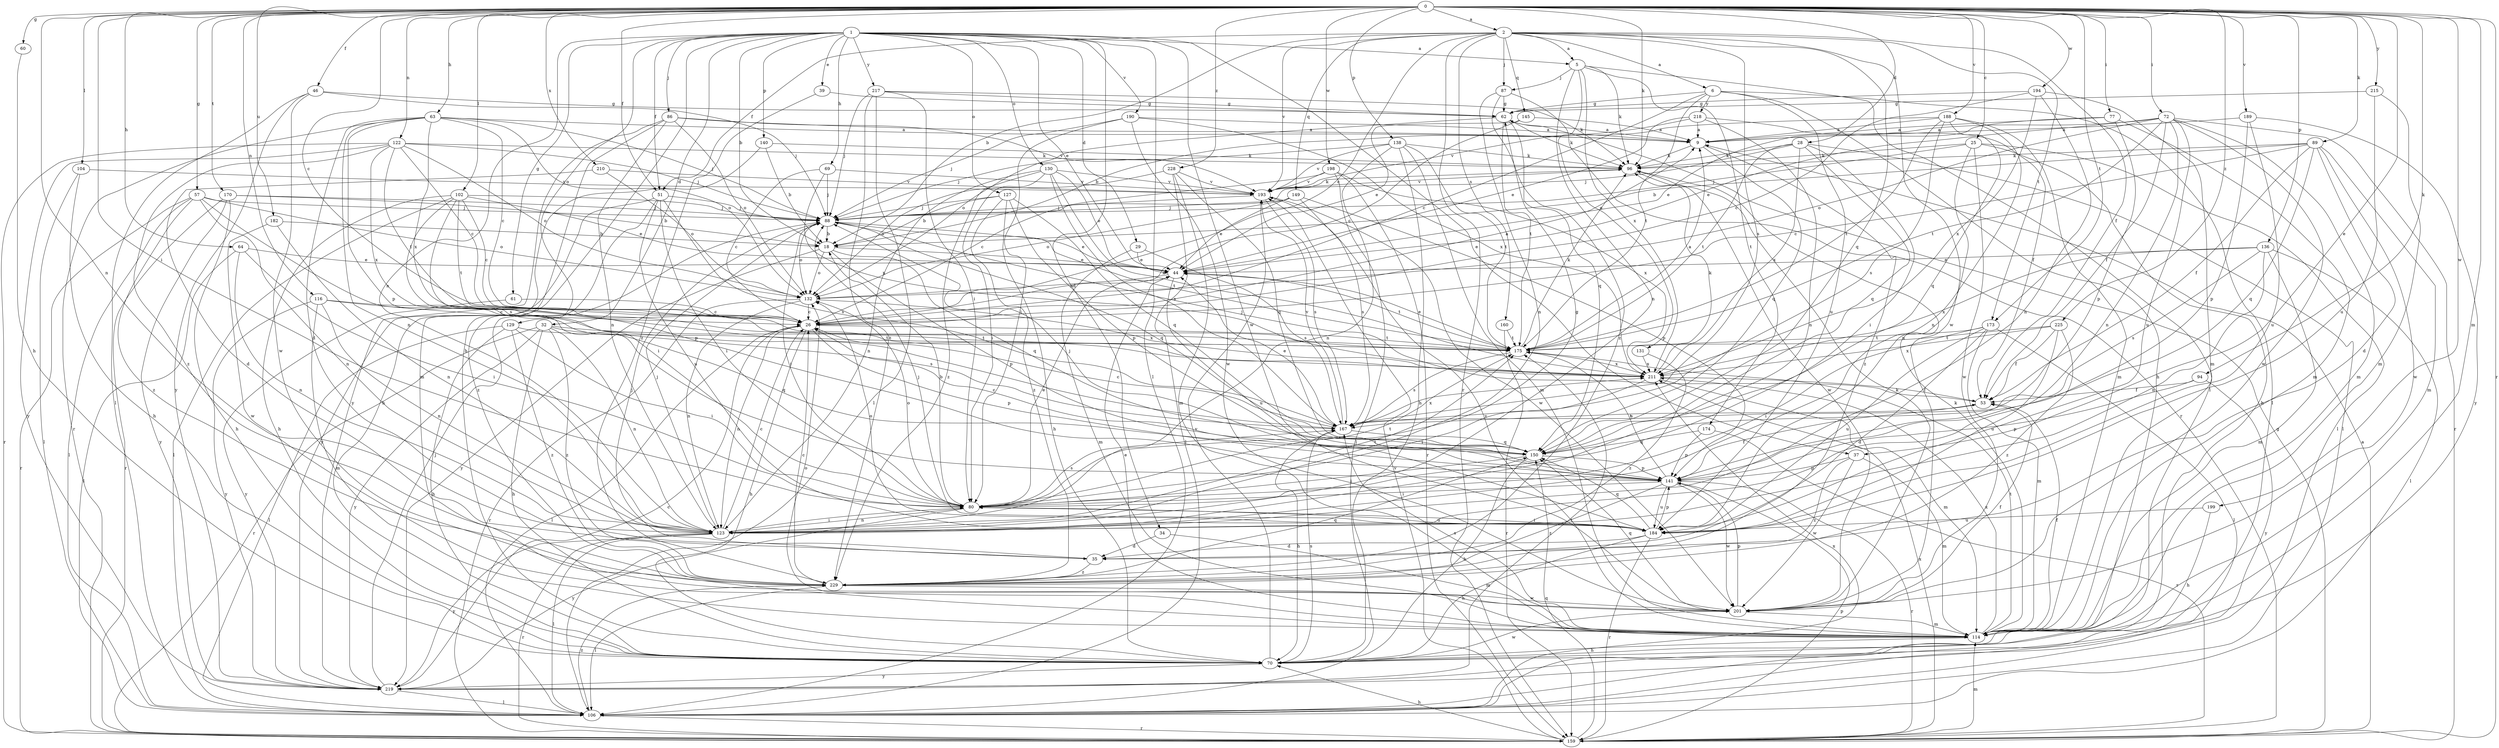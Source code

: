 strict digraph  {
0;
1;
2;
5;
6;
9;
18;
25;
26;
28;
29;
32;
34;
35;
37;
39;
44;
46;
51;
53;
57;
60;
61;
62;
63;
64;
69;
70;
72;
77;
80;
86;
87;
88;
89;
94;
96;
102;
104;
106;
114;
116;
122;
123;
127;
129;
130;
131;
132;
136;
138;
140;
141;
145;
149;
150;
159;
160;
167;
170;
173;
174;
175;
182;
184;
188;
189;
190;
193;
194;
198;
199;
201;
210;
211;
215;
217;
218;
219;
225;
228;
229;
0 -> 2  [label=a];
0 -> 25  [label=c];
0 -> 26  [label=c];
0 -> 28  [label=d];
0 -> 37  [label=e];
0 -> 46  [label=f];
0 -> 51  [label=f];
0 -> 57  [label=g];
0 -> 60  [label=g];
0 -> 63  [label=h];
0 -> 64  [label=h];
0 -> 72  [label=i];
0 -> 77  [label=i];
0 -> 80  [label=i];
0 -> 89  [label=k];
0 -> 94  [label=k];
0 -> 96  [label=k];
0 -> 102  [label=l];
0 -> 104  [label=l];
0 -> 114  [label=m];
0 -> 116  [label=n];
0 -> 122  [label=n];
0 -> 123  [label=n];
0 -> 136  [label=p];
0 -> 138  [label=p];
0 -> 159  [label=r];
0 -> 170  [label=t];
0 -> 173  [label=t];
0 -> 182  [label=u];
0 -> 188  [label=v];
0 -> 189  [label=v];
0 -> 194  [label=w];
0 -> 198  [label=w];
0 -> 199  [label=w];
0 -> 210  [label=x];
0 -> 215  [label=y];
0 -> 225  [label=z];
0 -> 228  [label=z];
1 -> 5  [label=a];
1 -> 18  [label=b];
1 -> 29  [label=d];
1 -> 32  [label=d];
1 -> 34  [label=d];
1 -> 37  [label=e];
1 -> 39  [label=e];
1 -> 44  [label=e];
1 -> 51  [label=f];
1 -> 61  [label=g];
1 -> 69  [label=h];
1 -> 70  [label=h];
1 -> 86  [label=j];
1 -> 106  [label=l];
1 -> 123  [label=n];
1 -> 127  [label=o];
1 -> 129  [label=o];
1 -> 130  [label=o];
1 -> 140  [label=p];
1 -> 190  [label=v];
1 -> 201  [label=w];
1 -> 217  [label=y];
2 -> 5  [label=a];
2 -> 6  [label=a];
2 -> 18  [label=b];
2 -> 26  [label=c];
2 -> 51  [label=f];
2 -> 53  [label=f];
2 -> 87  [label=j];
2 -> 145  [label=q];
2 -> 149  [label=q];
2 -> 150  [label=q];
2 -> 159  [label=r];
2 -> 160  [label=s];
2 -> 167  [label=s];
2 -> 173  [label=t];
2 -> 193  [label=v];
2 -> 201  [label=w];
5 -> 87  [label=j];
5 -> 96  [label=k];
5 -> 106  [label=l];
5 -> 123  [label=n];
5 -> 131  [label=o];
5 -> 174  [label=t];
5 -> 211  [label=x];
6 -> 26  [label=c];
6 -> 62  [label=g];
6 -> 70  [label=h];
6 -> 106  [label=l];
6 -> 175  [label=t];
6 -> 184  [label=u];
6 -> 218  [label=y];
9 -> 96  [label=k];
9 -> 150  [label=q];
9 -> 229  [label=z];
18 -> 44  [label=e];
18 -> 132  [label=o];
18 -> 141  [label=p];
18 -> 150  [label=q];
18 -> 219  [label=y];
25 -> 70  [label=h];
25 -> 88  [label=j];
25 -> 96  [label=k];
25 -> 106  [label=l];
25 -> 184  [label=u];
25 -> 201  [label=w];
26 -> 9  [label=a];
26 -> 70  [label=h];
26 -> 106  [label=l];
26 -> 123  [label=n];
26 -> 141  [label=p];
26 -> 175  [label=t];
28 -> 80  [label=i];
28 -> 88  [label=j];
28 -> 96  [label=k];
28 -> 106  [label=l];
28 -> 150  [label=q];
28 -> 175  [label=t];
28 -> 211  [label=x];
29 -> 44  [label=e];
29 -> 114  [label=m];
29 -> 167  [label=s];
32 -> 70  [label=h];
32 -> 123  [label=n];
32 -> 150  [label=q];
32 -> 159  [label=r];
32 -> 175  [label=t];
32 -> 219  [label=y];
32 -> 229  [label=z];
34 -> 35  [label=d];
34 -> 114  [label=m];
35 -> 88  [label=j];
35 -> 229  [label=z];
37 -> 114  [label=m];
37 -> 141  [label=p];
37 -> 201  [label=w];
37 -> 229  [label=z];
39 -> 62  [label=g];
39 -> 229  [label=z];
44 -> 132  [label=o];
44 -> 175  [label=t];
44 -> 184  [label=u];
46 -> 62  [label=g];
46 -> 88  [label=j];
46 -> 106  [label=l];
46 -> 201  [label=w];
46 -> 219  [label=y];
51 -> 80  [label=i];
51 -> 88  [label=j];
51 -> 167  [label=s];
51 -> 184  [label=u];
51 -> 219  [label=y];
51 -> 229  [label=z];
53 -> 88  [label=j];
53 -> 167  [label=s];
57 -> 88  [label=j];
57 -> 106  [label=l];
57 -> 123  [label=n];
57 -> 132  [label=o];
57 -> 159  [label=r];
57 -> 167  [label=s];
57 -> 229  [label=z];
60 -> 70  [label=h];
61 -> 26  [label=c];
61 -> 219  [label=y];
62 -> 9  [label=a];
62 -> 96  [label=k];
62 -> 132  [label=o];
62 -> 150  [label=q];
62 -> 175  [label=t];
63 -> 9  [label=a];
63 -> 26  [label=c];
63 -> 35  [label=d];
63 -> 88  [label=j];
63 -> 123  [label=n];
63 -> 132  [label=o];
63 -> 141  [label=p];
63 -> 159  [label=r];
63 -> 211  [label=x];
64 -> 44  [label=e];
64 -> 80  [label=i];
64 -> 106  [label=l];
64 -> 123  [label=n];
69 -> 26  [label=c];
69 -> 88  [label=j];
69 -> 193  [label=v];
69 -> 211  [label=x];
70 -> 167  [label=s];
70 -> 193  [label=v];
70 -> 201  [label=w];
70 -> 219  [label=y];
72 -> 9  [label=a];
72 -> 44  [label=e];
72 -> 53  [label=f];
72 -> 114  [label=m];
72 -> 123  [label=n];
72 -> 132  [label=o];
72 -> 159  [label=r];
72 -> 175  [label=t];
72 -> 184  [label=u];
72 -> 201  [label=w];
77 -> 9  [label=a];
77 -> 44  [label=e];
77 -> 114  [label=m];
77 -> 141  [label=p];
80 -> 18  [label=b];
80 -> 44  [label=e];
80 -> 62  [label=g];
80 -> 123  [label=n];
80 -> 132  [label=o];
80 -> 167  [label=s];
80 -> 175  [label=t];
80 -> 184  [label=u];
80 -> 219  [label=y];
86 -> 9  [label=a];
86 -> 114  [label=m];
86 -> 123  [label=n];
86 -> 132  [label=o];
86 -> 193  [label=v];
86 -> 219  [label=y];
87 -> 62  [label=g];
87 -> 123  [label=n];
87 -> 159  [label=r];
87 -> 229  [label=z];
88 -> 18  [label=b];
88 -> 44  [label=e];
88 -> 80  [label=i];
88 -> 132  [label=o];
88 -> 150  [label=q];
88 -> 175  [label=t];
89 -> 18  [label=b];
89 -> 26  [label=c];
89 -> 35  [label=d];
89 -> 53  [label=f];
89 -> 96  [label=k];
89 -> 114  [label=m];
89 -> 150  [label=q];
89 -> 201  [label=w];
94 -> 53  [label=f];
94 -> 141  [label=p];
94 -> 219  [label=y];
96 -> 193  [label=v];
96 -> 201  [label=w];
102 -> 26  [label=c];
102 -> 44  [label=e];
102 -> 70  [label=h];
102 -> 80  [label=i];
102 -> 88  [label=j];
102 -> 106  [label=l];
102 -> 141  [label=p];
102 -> 175  [label=t];
104 -> 70  [label=h];
104 -> 106  [label=l];
104 -> 193  [label=v];
106 -> 159  [label=r];
106 -> 211  [label=x];
106 -> 229  [label=z];
114 -> 44  [label=e];
114 -> 53  [label=f];
114 -> 70  [label=h];
114 -> 96  [label=k];
114 -> 132  [label=o];
114 -> 167  [label=s];
114 -> 175  [label=t];
114 -> 193  [label=v];
114 -> 211  [label=x];
116 -> 26  [label=c];
116 -> 114  [label=m];
116 -> 123  [label=n];
116 -> 167  [label=s];
116 -> 219  [label=y];
122 -> 26  [label=c];
122 -> 88  [label=j];
122 -> 96  [label=k];
122 -> 132  [label=o];
122 -> 159  [label=r];
122 -> 175  [label=t];
122 -> 211  [label=x];
122 -> 219  [label=y];
122 -> 229  [label=z];
123 -> 26  [label=c];
123 -> 80  [label=i];
123 -> 88  [label=j];
123 -> 106  [label=l];
123 -> 159  [label=r];
123 -> 175  [label=t];
123 -> 219  [label=y];
127 -> 18  [label=b];
127 -> 70  [label=h];
127 -> 88  [label=j];
127 -> 141  [label=p];
127 -> 150  [label=q];
127 -> 229  [label=z];
129 -> 70  [label=h];
129 -> 80  [label=i];
129 -> 106  [label=l];
129 -> 175  [label=t];
129 -> 229  [label=z];
130 -> 44  [label=e];
130 -> 80  [label=i];
130 -> 123  [label=n];
130 -> 167  [label=s];
130 -> 193  [label=v];
130 -> 211  [label=x];
130 -> 229  [label=z];
131 -> 211  [label=x];
131 -> 229  [label=z];
132 -> 26  [label=c];
132 -> 123  [label=n];
132 -> 159  [label=r];
132 -> 211  [label=x];
136 -> 44  [label=e];
136 -> 106  [label=l];
136 -> 114  [label=m];
136 -> 123  [label=n];
136 -> 167  [label=s];
136 -> 211  [label=x];
138 -> 70  [label=h];
138 -> 88  [label=j];
138 -> 96  [label=k];
138 -> 114  [label=m];
138 -> 123  [label=n];
138 -> 175  [label=t];
138 -> 193  [label=v];
140 -> 18  [label=b];
140 -> 70  [label=h];
140 -> 96  [label=k];
141 -> 53  [label=f];
141 -> 80  [label=i];
141 -> 88  [label=j];
141 -> 159  [label=r];
141 -> 175  [label=t];
141 -> 184  [label=u];
141 -> 201  [label=w];
141 -> 229  [label=z];
145 -> 9  [label=a];
145 -> 26  [label=c];
145 -> 44  [label=e];
149 -> 44  [label=e];
149 -> 88  [label=j];
149 -> 132  [label=o];
149 -> 141  [label=p];
149 -> 167  [label=s];
150 -> 26  [label=c];
150 -> 70  [label=h];
150 -> 80  [label=i];
150 -> 141  [label=p];
159 -> 9  [label=a];
159 -> 62  [label=g];
159 -> 70  [label=h];
159 -> 114  [label=m];
159 -> 141  [label=p];
159 -> 150  [label=q];
159 -> 193  [label=v];
159 -> 211  [label=x];
160 -> 159  [label=r];
160 -> 175  [label=t];
167 -> 26  [label=c];
167 -> 44  [label=e];
167 -> 70  [label=h];
167 -> 150  [label=q];
167 -> 193  [label=v];
167 -> 211  [label=x];
170 -> 18  [label=b];
170 -> 70  [label=h];
170 -> 88  [label=j];
170 -> 159  [label=r];
170 -> 219  [label=y];
173 -> 35  [label=d];
173 -> 80  [label=i];
173 -> 106  [label=l];
173 -> 114  [label=m];
173 -> 175  [label=t];
173 -> 184  [label=u];
174 -> 141  [label=p];
174 -> 150  [label=q];
174 -> 159  [label=r];
175 -> 9  [label=a];
175 -> 44  [label=e];
175 -> 96  [label=k];
175 -> 167  [label=s];
175 -> 211  [label=x];
182 -> 18  [label=b];
182 -> 123  [label=n];
182 -> 201  [label=w];
184 -> 35  [label=d];
184 -> 70  [label=h];
184 -> 80  [label=i];
184 -> 88  [label=j];
184 -> 132  [label=o];
184 -> 141  [label=p];
184 -> 150  [label=q];
184 -> 159  [label=r];
188 -> 9  [label=a];
188 -> 114  [label=m];
188 -> 123  [label=n];
188 -> 150  [label=q];
188 -> 167  [label=s];
188 -> 175  [label=t];
188 -> 193  [label=v];
189 -> 9  [label=a];
189 -> 141  [label=p];
189 -> 184  [label=u];
189 -> 219  [label=y];
190 -> 9  [label=a];
190 -> 80  [label=i];
190 -> 88  [label=j];
190 -> 201  [label=w];
190 -> 211  [label=x];
193 -> 88  [label=j];
193 -> 96  [label=k];
193 -> 167  [label=s];
193 -> 201  [label=w];
194 -> 26  [label=c];
194 -> 62  [label=g];
194 -> 114  [label=m];
194 -> 123  [label=n];
194 -> 211  [label=x];
198 -> 26  [label=c];
198 -> 106  [label=l];
198 -> 159  [label=r];
198 -> 193  [label=v];
198 -> 211  [label=x];
199 -> 70  [label=h];
199 -> 184  [label=u];
201 -> 53  [label=f];
201 -> 96  [label=k];
201 -> 114  [label=m];
201 -> 141  [label=p];
201 -> 150  [label=q];
210 -> 35  [label=d];
210 -> 132  [label=o];
210 -> 193  [label=v];
211 -> 53  [label=f];
211 -> 80  [label=i];
211 -> 96  [label=k];
211 -> 114  [label=m];
215 -> 62  [label=g];
215 -> 114  [label=m];
215 -> 184  [label=u];
217 -> 62  [label=g];
217 -> 80  [label=i];
217 -> 88  [label=j];
217 -> 96  [label=k];
217 -> 106  [label=l];
217 -> 229  [label=z];
218 -> 9  [label=a];
218 -> 18  [label=b];
218 -> 44  [label=e];
218 -> 53  [label=f];
218 -> 123  [label=n];
219 -> 26  [label=c];
219 -> 88  [label=j];
219 -> 106  [label=l];
219 -> 175  [label=t];
225 -> 53  [label=f];
225 -> 175  [label=t];
225 -> 184  [label=u];
225 -> 211  [label=x];
225 -> 229  [label=z];
228 -> 106  [label=l];
228 -> 114  [label=m];
228 -> 132  [label=o];
228 -> 150  [label=q];
228 -> 193  [label=v];
229 -> 26  [label=c];
229 -> 106  [label=l];
229 -> 150  [label=q];
229 -> 201  [label=w];
}

